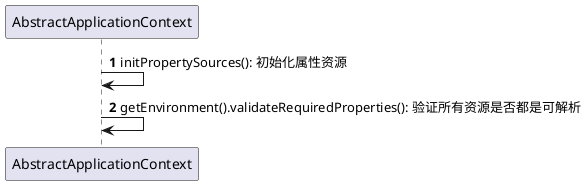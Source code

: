 @startuml
'https://plantuml.com/sequence-diagram

autonumber

AbstractApplicationContext -> AbstractApplicationContext : initPropertySources(): 初始化属性资源
AbstractApplicationContext -> AbstractApplicationContext : getEnvironment().validateRequiredProperties(): 验证所有资源是否都是可解析

@enduml